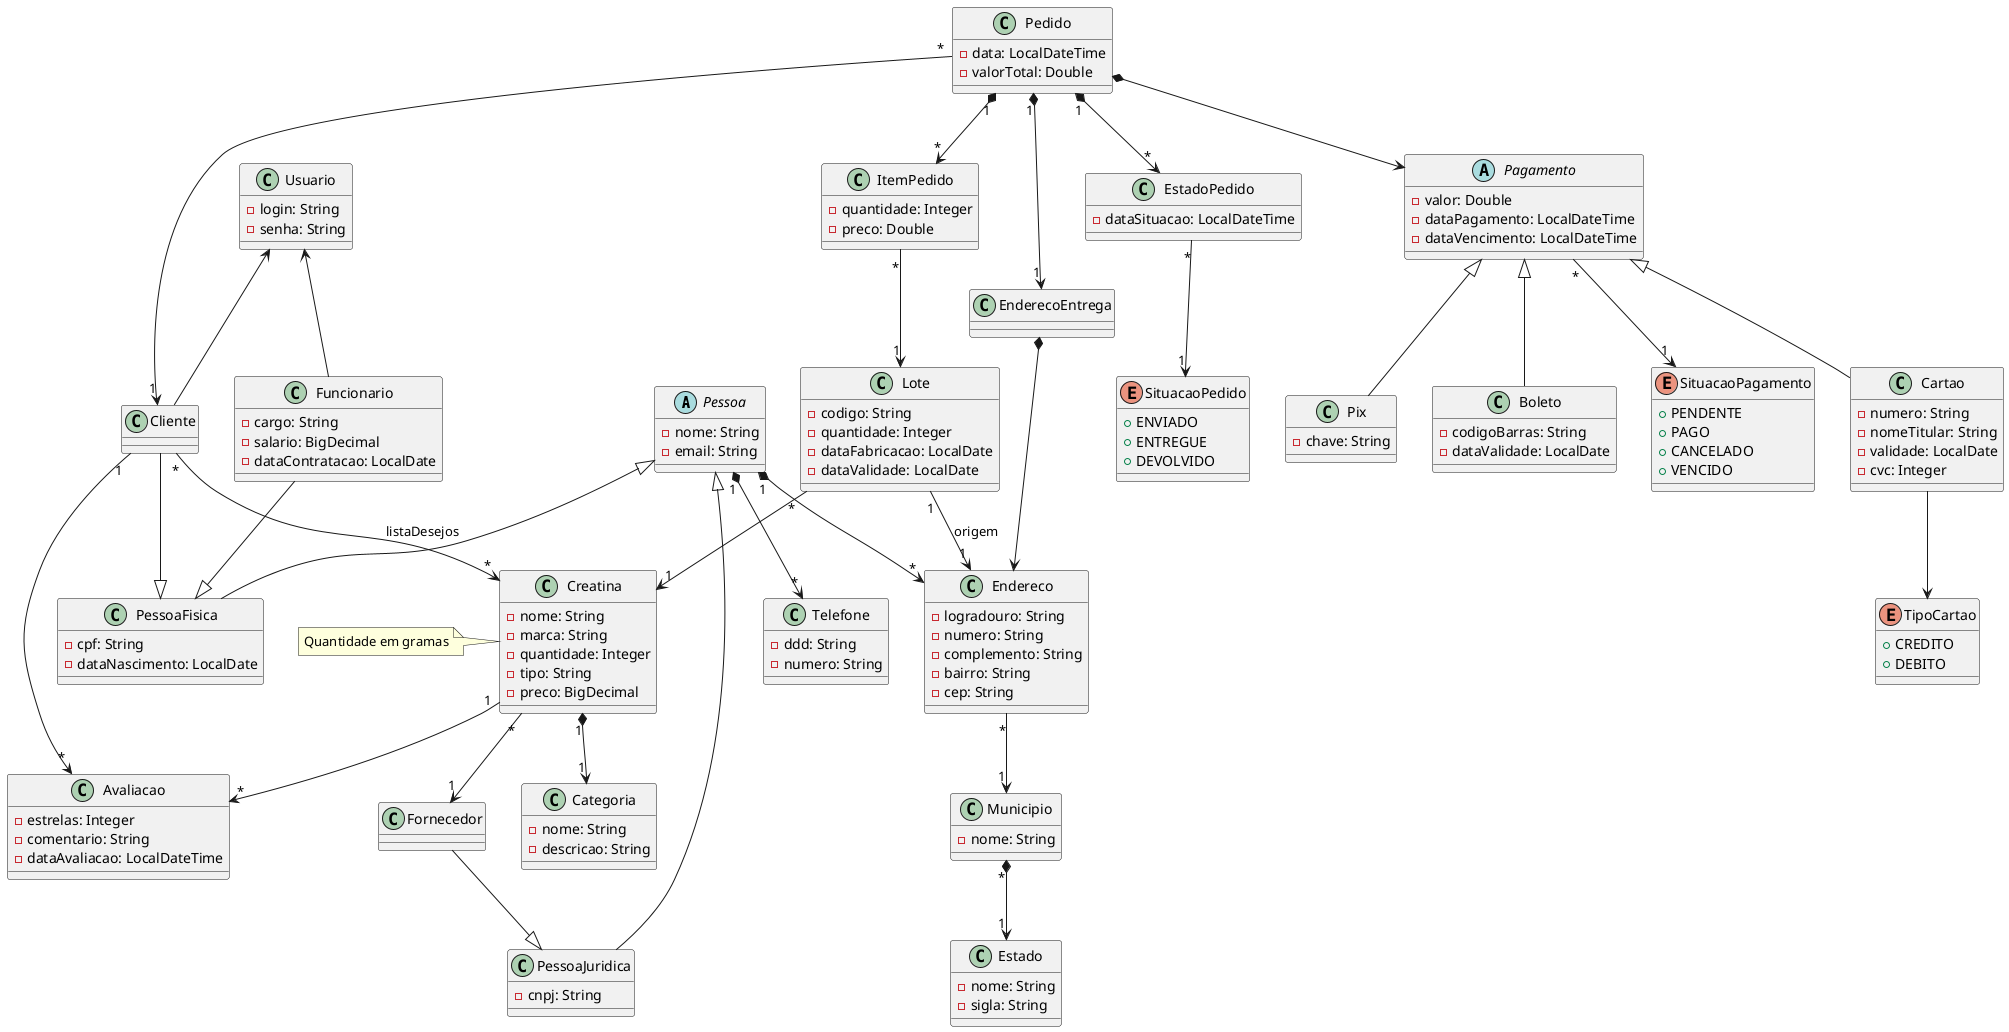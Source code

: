 @startuml Creatina

abstract class Pessoa {
  - nome: String
  - email: String
}

class PessoaFisica {
  - cpf: String
  - dataNascimento: LocalDate
}

class PessoaJuridica {
  - cnpj: String
}

class Usuario {
  - login: String
  - senha: String
}

class Cliente {
}

class Funcionario {
  - cargo: String
  - salario: BigDecimal
  - dataContratacao: LocalDate
}

Pessoa <|-- PessoaFisica
Pessoa <|-- PessoaJuridica
Usuario <-- Cliente
Usuario <-- Funcionario
Funcionario --|> PessoaFisica
Cliente --|> PessoaFisica
Fornecedor --|> PessoaJuridica

class Telefone {
  - ddd: String
  - numero: String
}

class Endereco {
  - logradouro: String
  - numero: String
  - complemento: String
  - bairro: String
  - cep: String
}

class Municipio {
  - nome: String
}

class Estado {
  - nome: String
  - sigla: String
}

class Pedido {
  - data: LocalDateTime
  - valorTotal: Double
}

class ItemPedido {
  - quantidade: Integer
  - preco: Double
}

class EstadoPedido {
  - dataSituacao: LocalDateTime
}

Enum SituacaoPedido {
  + ENVIADO
  + ENTREGUE
  + DEVOLVIDO
}

class EnderecoEntrega {
}

Enum SituacaoPagamento {
  + PENDENTE
  + PAGO
  + CANCELADO
  + VENCIDO
}

abstract class Pagamento {
  - valor: Double
  - dataPagamento: LocalDateTime
  - dataVencimento: LocalDateTime
}

class Cartao {
  - numero: String
  - nomeTitular: String
  - validade: LocalDate
  - cvc: Integer
}

Enum TipoCartao {
  + CREDITO
  + DEBITO
}

class Pix {
  - chave: String
}

class Boleto {
  - codigoBarras: String
  - dataValidade: LocalDate
}

Pagamento <|-- Pix
Pagamento <|-- Boleto
Pagamento <|-- Cartao
Pagamento "*" --> "1" SituacaoPagamento

class Fornecedor {
}

class Creatina {
  - nome: String
  - marca: String
  - quantidade: Integer
  - tipo: String
  - preco: BigDecimal
}

class Categoria {
  - nome: String
  - descricao: String
}

class Lote {
  - codigo: String
  - quantidade: Integer
  - dataFabricacao: LocalDate
  - dataValidade: LocalDate
}

class Avaliacao {
  - estrelas: Integer
  - comentario: String
  - dataAvaliacao: LocalDateTime
}

' Relacionamentos

Pessoa "1" *--> "*" Telefone
Pessoa "1" *--> "*" Endereco

EnderecoEntrega *--> Endereco
Endereco "*" --> "1" Municipio
Municipio "*" *--> "1" Estado

Cliente "*" --> "*" Creatina : listaDesejos
Cliente "1" --> "*" Avaliacao

ItemPedido "*" --> "1" Lote

Pedido "*" --> "1" Cliente
Pedido "1" *--> "*" ItemPedido
Pedido *--> Pagamento
Pedido "1" *--> "*" EstadoPedido
Pedido "1" *--> "1" EnderecoEntrega

EstadoPedido "*" --> "1" SituacaoPedido

Cartao --> TipoCartao

Creatina "1" *--> "1" Categoria
Creatina "1" --> "*" Avaliacao
Creatina "*" --> "1" Fornecedor

Lote "*" --> "1" Creatina
Lote "1" --> "1" Endereco : origem

note left of Creatina: Quantidade em gramas

@enduml
